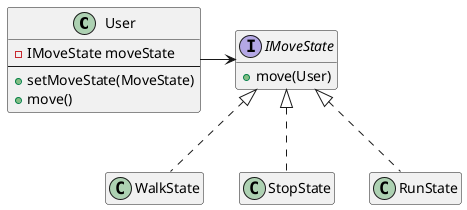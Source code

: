 @startuml
'https://plantuml.com/class-diagram

hide empty methods
hide empty fields

class User {
    - IMoveState moveState
    --
    + setMoveState(MoveState)
    + move()
}

interface IMoveState {
    + move(User)
}

WalkState .u.|> IMoveState
StopState .u.|> IMoveState
RunState .u.|> IMoveState

User -r-> IMoveState

@enduml